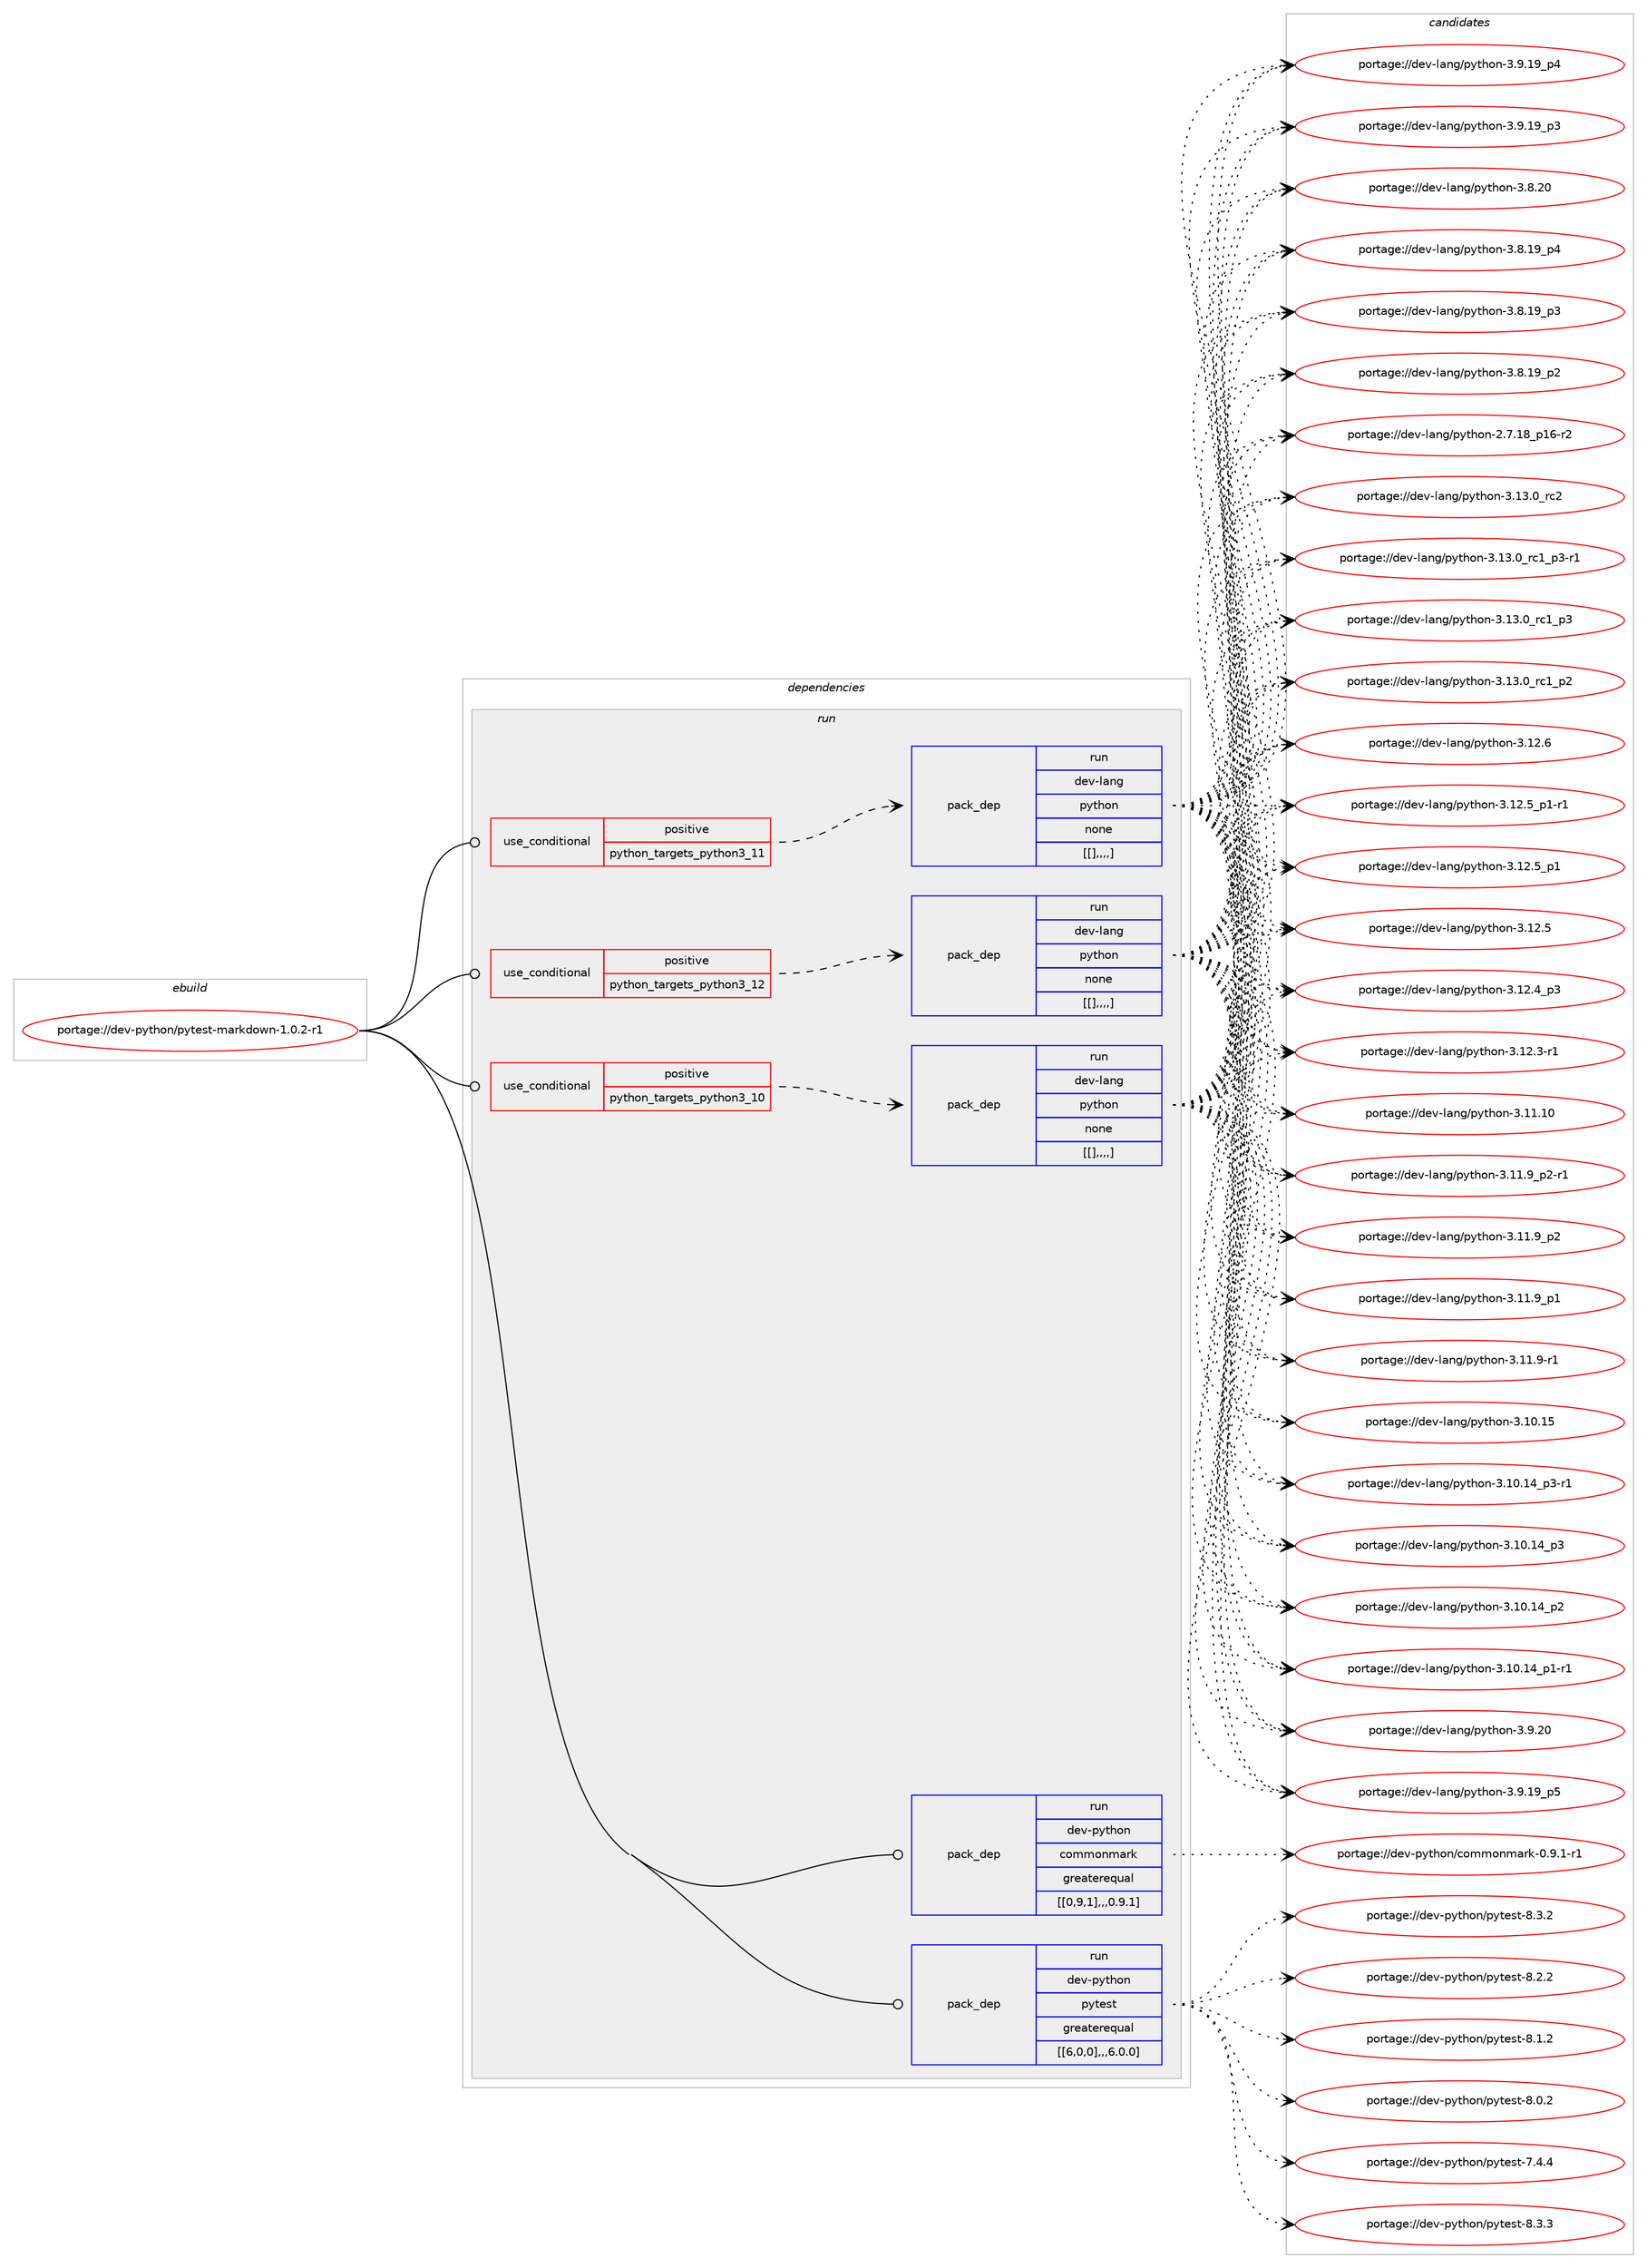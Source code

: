 digraph prolog {

# *************
# Graph options
# *************

newrank=true;
concentrate=true;
compound=true;
graph [rankdir=LR,fontname=Helvetica,fontsize=10,ranksep=1.5];#, ranksep=2.5, nodesep=0.2];
edge  [arrowhead=vee];
node  [fontname=Helvetica,fontsize=10];

# **********
# The ebuild
# **********

subgraph cluster_leftcol {
color=gray;
label=<<i>ebuild</i>>;
id [label="portage://dev-python/pytest-markdown-1.0.2-r1", color=red, width=4, href="../dev-python/pytest-markdown-1.0.2-r1.svg"];
}

# ****************
# The dependencies
# ****************

subgraph cluster_midcol {
color=gray;
label=<<i>dependencies</i>>;
subgraph cluster_compile {
fillcolor="#eeeeee";
style=filled;
label=<<i>compile</i>>;
}
subgraph cluster_compileandrun {
fillcolor="#eeeeee";
style=filled;
label=<<i>compile and run</i>>;
}
subgraph cluster_run {
fillcolor="#eeeeee";
style=filled;
label=<<i>run</i>>;
subgraph cond38909 {
dependency161096 [label=<<TABLE BORDER="0" CELLBORDER="1" CELLSPACING="0" CELLPADDING="4"><TR><TD ROWSPAN="3" CELLPADDING="10">use_conditional</TD></TR><TR><TD>positive</TD></TR><TR><TD>python_targets_python3_10</TD></TR></TABLE>>, shape=none, color=red];
subgraph pack120931 {
dependency161097 [label=<<TABLE BORDER="0" CELLBORDER="1" CELLSPACING="0" CELLPADDING="4" WIDTH="220"><TR><TD ROWSPAN="6" CELLPADDING="30">pack_dep</TD></TR><TR><TD WIDTH="110">run</TD></TR><TR><TD>dev-lang</TD></TR><TR><TD>python</TD></TR><TR><TD>none</TD></TR><TR><TD>[[],,,,]</TD></TR></TABLE>>, shape=none, color=blue];
}
dependency161096:e -> dependency161097:w [weight=20,style="dashed",arrowhead="vee"];
}
id:e -> dependency161096:w [weight=20,style="solid",arrowhead="odot"];
subgraph cond38910 {
dependency161098 [label=<<TABLE BORDER="0" CELLBORDER="1" CELLSPACING="0" CELLPADDING="4"><TR><TD ROWSPAN="3" CELLPADDING="10">use_conditional</TD></TR><TR><TD>positive</TD></TR><TR><TD>python_targets_python3_11</TD></TR></TABLE>>, shape=none, color=red];
subgraph pack120932 {
dependency161099 [label=<<TABLE BORDER="0" CELLBORDER="1" CELLSPACING="0" CELLPADDING="4" WIDTH="220"><TR><TD ROWSPAN="6" CELLPADDING="30">pack_dep</TD></TR><TR><TD WIDTH="110">run</TD></TR><TR><TD>dev-lang</TD></TR><TR><TD>python</TD></TR><TR><TD>none</TD></TR><TR><TD>[[],,,,]</TD></TR></TABLE>>, shape=none, color=blue];
}
dependency161098:e -> dependency161099:w [weight=20,style="dashed",arrowhead="vee"];
}
id:e -> dependency161098:w [weight=20,style="solid",arrowhead="odot"];
subgraph cond38911 {
dependency161100 [label=<<TABLE BORDER="0" CELLBORDER="1" CELLSPACING="0" CELLPADDING="4"><TR><TD ROWSPAN="3" CELLPADDING="10">use_conditional</TD></TR><TR><TD>positive</TD></TR><TR><TD>python_targets_python3_12</TD></TR></TABLE>>, shape=none, color=red];
subgraph pack120933 {
dependency161101 [label=<<TABLE BORDER="0" CELLBORDER="1" CELLSPACING="0" CELLPADDING="4" WIDTH="220"><TR><TD ROWSPAN="6" CELLPADDING="30">pack_dep</TD></TR><TR><TD WIDTH="110">run</TD></TR><TR><TD>dev-lang</TD></TR><TR><TD>python</TD></TR><TR><TD>none</TD></TR><TR><TD>[[],,,,]</TD></TR></TABLE>>, shape=none, color=blue];
}
dependency161100:e -> dependency161101:w [weight=20,style="dashed",arrowhead="vee"];
}
id:e -> dependency161100:w [weight=20,style="solid",arrowhead="odot"];
subgraph pack120934 {
dependency161102 [label=<<TABLE BORDER="0" CELLBORDER="1" CELLSPACING="0" CELLPADDING="4" WIDTH="220"><TR><TD ROWSPAN="6" CELLPADDING="30">pack_dep</TD></TR><TR><TD WIDTH="110">run</TD></TR><TR><TD>dev-python</TD></TR><TR><TD>commonmark</TD></TR><TR><TD>greaterequal</TD></TR><TR><TD>[[0,9,1],,,0.9.1]</TD></TR></TABLE>>, shape=none, color=blue];
}
id:e -> dependency161102:w [weight=20,style="solid",arrowhead="odot"];
subgraph pack120935 {
dependency161103 [label=<<TABLE BORDER="0" CELLBORDER="1" CELLSPACING="0" CELLPADDING="4" WIDTH="220"><TR><TD ROWSPAN="6" CELLPADDING="30">pack_dep</TD></TR><TR><TD WIDTH="110">run</TD></TR><TR><TD>dev-python</TD></TR><TR><TD>pytest</TD></TR><TR><TD>greaterequal</TD></TR><TR><TD>[[6,0,0],,,6.0.0]</TD></TR></TABLE>>, shape=none, color=blue];
}
id:e -> dependency161103:w [weight=20,style="solid",arrowhead="odot"];
}
}

# **************
# The candidates
# **************

subgraph cluster_choices {
rank=same;
color=gray;
label=<<i>candidates</i>>;

subgraph choice120931 {
color=black;
nodesep=1;
choice10010111845108971101034711212111610411111045514649514648951149950 [label="portage://dev-lang/python-3.13.0_rc2", color=red, width=4,href="../dev-lang/python-3.13.0_rc2.svg"];
choice1001011184510897110103471121211161041111104551464951464895114994995112514511449 [label="portage://dev-lang/python-3.13.0_rc1_p3-r1", color=red, width=4,href="../dev-lang/python-3.13.0_rc1_p3-r1.svg"];
choice100101118451089711010347112121116104111110455146495146489511499499511251 [label="portage://dev-lang/python-3.13.0_rc1_p3", color=red, width=4,href="../dev-lang/python-3.13.0_rc1_p3.svg"];
choice100101118451089711010347112121116104111110455146495146489511499499511250 [label="portage://dev-lang/python-3.13.0_rc1_p2", color=red, width=4,href="../dev-lang/python-3.13.0_rc1_p2.svg"];
choice10010111845108971101034711212111610411111045514649504654 [label="portage://dev-lang/python-3.12.6", color=red, width=4,href="../dev-lang/python-3.12.6.svg"];
choice1001011184510897110103471121211161041111104551464950465395112494511449 [label="portage://dev-lang/python-3.12.5_p1-r1", color=red, width=4,href="../dev-lang/python-3.12.5_p1-r1.svg"];
choice100101118451089711010347112121116104111110455146495046539511249 [label="portage://dev-lang/python-3.12.5_p1", color=red, width=4,href="../dev-lang/python-3.12.5_p1.svg"];
choice10010111845108971101034711212111610411111045514649504653 [label="portage://dev-lang/python-3.12.5", color=red, width=4,href="../dev-lang/python-3.12.5.svg"];
choice100101118451089711010347112121116104111110455146495046529511251 [label="portage://dev-lang/python-3.12.4_p3", color=red, width=4,href="../dev-lang/python-3.12.4_p3.svg"];
choice100101118451089711010347112121116104111110455146495046514511449 [label="portage://dev-lang/python-3.12.3-r1", color=red, width=4,href="../dev-lang/python-3.12.3-r1.svg"];
choice1001011184510897110103471121211161041111104551464949464948 [label="portage://dev-lang/python-3.11.10", color=red, width=4,href="../dev-lang/python-3.11.10.svg"];
choice1001011184510897110103471121211161041111104551464949465795112504511449 [label="portage://dev-lang/python-3.11.9_p2-r1", color=red, width=4,href="../dev-lang/python-3.11.9_p2-r1.svg"];
choice100101118451089711010347112121116104111110455146494946579511250 [label="portage://dev-lang/python-3.11.9_p2", color=red, width=4,href="../dev-lang/python-3.11.9_p2.svg"];
choice100101118451089711010347112121116104111110455146494946579511249 [label="portage://dev-lang/python-3.11.9_p1", color=red, width=4,href="../dev-lang/python-3.11.9_p1.svg"];
choice100101118451089711010347112121116104111110455146494946574511449 [label="portage://dev-lang/python-3.11.9-r1", color=red, width=4,href="../dev-lang/python-3.11.9-r1.svg"];
choice1001011184510897110103471121211161041111104551464948464953 [label="portage://dev-lang/python-3.10.15", color=red, width=4,href="../dev-lang/python-3.10.15.svg"];
choice100101118451089711010347112121116104111110455146494846495295112514511449 [label="portage://dev-lang/python-3.10.14_p3-r1", color=red, width=4,href="../dev-lang/python-3.10.14_p3-r1.svg"];
choice10010111845108971101034711212111610411111045514649484649529511251 [label="portage://dev-lang/python-3.10.14_p3", color=red, width=4,href="../dev-lang/python-3.10.14_p3.svg"];
choice10010111845108971101034711212111610411111045514649484649529511250 [label="portage://dev-lang/python-3.10.14_p2", color=red, width=4,href="../dev-lang/python-3.10.14_p2.svg"];
choice100101118451089711010347112121116104111110455146494846495295112494511449 [label="portage://dev-lang/python-3.10.14_p1-r1", color=red, width=4,href="../dev-lang/python-3.10.14_p1-r1.svg"];
choice10010111845108971101034711212111610411111045514657465048 [label="portage://dev-lang/python-3.9.20", color=red, width=4,href="../dev-lang/python-3.9.20.svg"];
choice100101118451089711010347112121116104111110455146574649579511253 [label="portage://dev-lang/python-3.9.19_p5", color=red, width=4,href="../dev-lang/python-3.9.19_p5.svg"];
choice100101118451089711010347112121116104111110455146574649579511252 [label="portage://dev-lang/python-3.9.19_p4", color=red, width=4,href="../dev-lang/python-3.9.19_p4.svg"];
choice100101118451089711010347112121116104111110455146574649579511251 [label="portage://dev-lang/python-3.9.19_p3", color=red, width=4,href="../dev-lang/python-3.9.19_p3.svg"];
choice10010111845108971101034711212111610411111045514656465048 [label="portage://dev-lang/python-3.8.20", color=red, width=4,href="../dev-lang/python-3.8.20.svg"];
choice100101118451089711010347112121116104111110455146564649579511252 [label="portage://dev-lang/python-3.8.19_p4", color=red, width=4,href="../dev-lang/python-3.8.19_p4.svg"];
choice100101118451089711010347112121116104111110455146564649579511251 [label="portage://dev-lang/python-3.8.19_p3", color=red, width=4,href="../dev-lang/python-3.8.19_p3.svg"];
choice100101118451089711010347112121116104111110455146564649579511250 [label="portage://dev-lang/python-3.8.19_p2", color=red, width=4,href="../dev-lang/python-3.8.19_p2.svg"];
choice100101118451089711010347112121116104111110455046554649569511249544511450 [label="portage://dev-lang/python-2.7.18_p16-r2", color=red, width=4,href="../dev-lang/python-2.7.18_p16-r2.svg"];
dependency161097:e -> choice10010111845108971101034711212111610411111045514649514648951149950:w [style=dotted,weight="100"];
dependency161097:e -> choice1001011184510897110103471121211161041111104551464951464895114994995112514511449:w [style=dotted,weight="100"];
dependency161097:e -> choice100101118451089711010347112121116104111110455146495146489511499499511251:w [style=dotted,weight="100"];
dependency161097:e -> choice100101118451089711010347112121116104111110455146495146489511499499511250:w [style=dotted,weight="100"];
dependency161097:e -> choice10010111845108971101034711212111610411111045514649504654:w [style=dotted,weight="100"];
dependency161097:e -> choice1001011184510897110103471121211161041111104551464950465395112494511449:w [style=dotted,weight="100"];
dependency161097:e -> choice100101118451089711010347112121116104111110455146495046539511249:w [style=dotted,weight="100"];
dependency161097:e -> choice10010111845108971101034711212111610411111045514649504653:w [style=dotted,weight="100"];
dependency161097:e -> choice100101118451089711010347112121116104111110455146495046529511251:w [style=dotted,weight="100"];
dependency161097:e -> choice100101118451089711010347112121116104111110455146495046514511449:w [style=dotted,weight="100"];
dependency161097:e -> choice1001011184510897110103471121211161041111104551464949464948:w [style=dotted,weight="100"];
dependency161097:e -> choice1001011184510897110103471121211161041111104551464949465795112504511449:w [style=dotted,weight="100"];
dependency161097:e -> choice100101118451089711010347112121116104111110455146494946579511250:w [style=dotted,weight="100"];
dependency161097:e -> choice100101118451089711010347112121116104111110455146494946579511249:w [style=dotted,weight="100"];
dependency161097:e -> choice100101118451089711010347112121116104111110455146494946574511449:w [style=dotted,weight="100"];
dependency161097:e -> choice1001011184510897110103471121211161041111104551464948464953:w [style=dotted,weight="100"];
dependency161097:e -> choice100101118451089711010347112121116104111110455146494846495295112514511449:w [style=dotted,weight="100"];
dependency161097:e -> choice10010111845108971101034711212111610411111045514649484649529511251:w [style=dotted,weight="100"];
dependency161097:e -> choice10010111845108971101034711212111610411111045514649484649529511250:w [style=dotted,weight="100"];
dependency161097:e -> choice100101118451089711010347112121116104111110455146494846495295112494511449:w [style=dotted,weight="100"];
dependency161097:e -> choice10010111845108971101034711212111610411111045514657465048:w [style=dotted,weight="100"];
dependency161097:e -> choice100101118451089711010347112121116104111110455146574649579511253:w [style=dotted,weight="100"];
dependency161097:e -> choice100101118451089711010347112121116104111110455146574649579511252:w [style=dotted,weight="100"];
dependency161097:e -> choice100101118451089711010347112121116104111110455146574649579511251:w [style=dotted,weight="100"];
dependency161097:e -> choice10010111845108971101034711212111610411111045514656465048:w [style=dotted,weight="100"];
dependency161097:e -> choice100101118451089711010347112121116104111110455146564649579511252:w [style=dotted,weight="100"];
dependency161097:e -> choice100101118451089711010347112121116104111110455146564649579511251:w [style=dotted,weight="100"];
dependency161097:e -> choice100101118451089711010347112121116104111110455146564649579511250:w [style=dotted,weight="100"];
dependency161097:e -> choice100101118451089711010347112121116104111110455046554649569511249544511450:w [style=dotted,weight="100"];
}
subgraph choice120932 {
color=black;
nodesep=1;
choice10010111845108971101034711212111610411111045514649514648951149950 [label="portage://dev-lang/python-3.13.0_rc2", color=red, width=4,href="../dev-lang/python-3.13.0_rc2.svg"];
choice1001011184510897110103471121211161041111104551464951464895114994995112514511449 [label="portage://dev-lang/python-3.13.0_rc1_p3-r1", color=red, width=4,href="../dev-lang/python-3.13.0_rc1_p3-r1.svg"];
choice100101118451089711010347112121116104111110455146495146489511499499511251 [label="portage://dev-lang/python-3.13.0_rc1_p3", color=red, width=4,href="../dev-lang/python-3.13.0_rc1_p3.svg"];
choice100101118451089711010347112121116104111110455146495146489511499499511250 [label="portage://dev-lang/python-3.13.0_rc1_p2", color=red, width=4,href="../dev-lang/python-3.13.0_rc1_p2.svg"];
choice10010111845108971101034711212111610411111045514649504654 [label="portage://dev-lang/python-3.12.6", color=red, width=4,href="../dev-lang/python-3.12.6.svg"];
choice1001011184510897110103471121211161041111104551464950465395112494511449 [label="portage://dev-lang/python-3.12.5_p1-r1", color=red, width=4,href="../dev-lang/python-3.12.5_p1-r1.svg"];
choice100101118451089711010347112121116104111110455146495046539511249 [label="portage://dev-lang/python-3.12.5_p1", color=red, width=4,href="../dev-lang/python-3.12.5_p1.svg"];
choice10010111845108971101034711212111610411111045514649504653 [label="portage://dev-lang/python-3.12.5", color=red, width=4,href="../dev-lang/python-3.12.5.svg"];
choice100101118451089711010347112121116104111110455146495046529511251 [label="portage://dev-lang/python-3.12.4_p3", color=red, width=4,href="../dev-lang/python-3.12.4_p3.svg"];
choice100101118451089711010347112121116104111110455146495046514511449 [label="portage://dev-lang/python-3.12.3-r1", color=red, width=4,href="../dev-lang/python-3.12.3-r1.svg"];
choice1001011184510897110103471121211161041111104551464949464948 [label="portage://dev-lang/python-3.11.10", color=red, width=4,href="../dev-lang/python-3.11.10.svg"];
choice1001011184510897110103471121211161041111104551464949465795112504511449 [label="portage://dev-lang/python-3.11.9_p2-r1", color=red, width=4,href="../dev-lang/python-3.11.9_p2-r1.svg"];
choice100101118451089711010347112121116104111110455146494946579511250 [label="portage://dev-lang/python-3.11.9_p2", color=red, width=4,href="../dev-lang/python-3.11.9_p2.svg"];
choice100101118451089711010347112121116104111110455146494946579511249 [label="portage://dev-lang/python-3.11.9_p1", color=red, width=4,href="../dev-lang/python-3.11.9_p1.svg"];
choice100101118451089711010347112121116104111110455146494946574511449 [label="portage://dev-lang/python-3.11.9-r1", color=red, width=4,href="../dev-lang/python-3.11.9-r1.svg"];
choice1001011184510897110103471121211161041111104551464948464953 [label="portage://dev-lang/python-3.10.15", color=red, width=4,href="../dev-lang/python-3.10.15.svg"];
choice100101118451089711010347112121116104111110455146494846495295112514511449 [label="portage://dev-lang/python-3.10.14_p3-r1", color=red, width=4,href="../dev-lang/python-3.10.14_p3-r1.svg"];
choice10010111845108971101034711212111610411111045514649484649529511251 [label="portage://dev-lang/python-3.10.14_p3", color=red, width=4,href="../dev-lang/python-3.10.14_p3.svg"];
choice10010111845108971101034711212111610411111045514649484649529511250 [label="portage://dev-lang/python-3.10.14_p2", color=red, width=4,href="../dev-lang/python-3.10.14_p2.svg"];
choice100101118451089711010347112121116104111110455146494846495295112494511449 [label="portage://dev-lang/python-3.10.14_p1-r1", color=red, width=4,href="../dev-lang/python-3.10.14_p1-r1.svg"];
choice10010111845108971101034711212111610411111045514657465048 [label="portage://dev-lang/python-3.9.20", color=red, width=4,href="../dev-lang/python-3.9.20.svg"];
choice100101118451089711010347112121116104111110455146574649579511253 [label="portage://dev-lang/python-3.9.19_p5", color=red, width=4,href="../dev-lang/python-3.9.19_p5.svg"];
choice100101118451089711010347112121116104111110455146574649579511252 [label="portage://dev-lang/python-3.9.19_p4", color=red, width=4,href="../dev-lang/python-3.9.19_p4.svg"];
choice100101118451089711010347112121116104111110455146574649579511251 [label="portage://dev-lang/python-3.9.19_p3", color=red, width=4,href="../dev-lang/python-3.9.19_p3.svg"];
choice10010111845108971101034711212111610411111045514656465048 [label="portage://dev-lang/python-3.8.20", color=red, width=4,href="../dev-lang/python-3.8.20.svg"];
choice100101118451089711010347112121116104111110455146564649579511252 [label="portage://dev-lang/python-3.8.19_p4", color=red, width=4,href="../dev-lang/python-3.8.19_p4.svg"];
choice100101118451089711010347112121116104111110455146564649579511251 [label="portage://dev-lang/python-3.8.19_p3", color=red, width=4,href="../dev-lang/python-3.8.19_p3.svg"];
choice100101118451089711010347112121116104111110455146564649579511250 [label="portage://dev-lang/python-3.8.19_p2", color=red, width=4,href="../dev-lang/python-3.8.19_p2.svg"];
choice100101118451089711010347112121116104111110455046554649569511249544511450 [label="portage://dev-lang/python-2.7.18_p16-r2", color=red, width=4,href="../dev-lang/python-2.7.18_p16-r2.svg"];
dependency161099:e -> choice10010111845108971101034711212111610411111045514649514648951149950:w [style=dotted,weight="100"];
dependency161099:e -> choice1001011184510897110103471121211161041111104551464951464895114994995112514511449:w [style=dotted,weight="100"];
dependency161099:e -> choice100101118451089711010347112121116104111110455146495146489511499499511251:w [style=dotted,weight="100"];
dependency161099:e -> choice100101118451089711010347112121116104111110455146495146489511499499511250:w [style=dotted,weight="100"];
dependency161099:e -> choice10010111845108971101034711212111610411111045514649504654:w [style=dotted,weight="100"];
dependency161099:e -> choice1001011184510897110103471121211161041111104551464950465395112494511449:w [style=dotted,weight="100"];
dependency161099:e -> choice100101118451089711010347112121116104111110455146495046539511249:w [style=dotted,weight="100"];
dependency161099:e -> choice10010111845108971101034711212111610411111045514649504653:w [style=dotted,weight="100"];
dependency161099:e -> choice100101118451089711010347112121116104111110455146495046529511251:w [style=dotted,weight="100"];
dependency161099:e -> choice100101118451089711010347112121116104111110455146495046514511449:w [style=dotted,weight="100"];
dependency161099:e -> choice1001011184510897110103471121211161041111104551464949464948:w [style=dotted,weight="100"];
dependency161099:e -> choice1001011184510897110103471121211161041111104551464949465795112504511449:w [style=dotted,weight="100"];
dependency161099:e -> choice100101118451089711010347112121116104111110455146494946579511250:w [style=dotted,weight="100"];
dependency161099:e -> choice100101118451089711010347112121116104111110455146494946579511249:w [style=dotted,weight="100"];
dependency161099:e -> choice100101118451089711010347112121116104111110455146494946574511449:w [style=dotted,weight="100"];
dependency161099:e -> choice1001011184510897110103471121211161041111104551464948464953:w [style=dotted,weight="100"];
dependency161099:e -> choice100101118451089711010347112121116104111110455146494846495295112514511449:w [style=dotted,weight="100"];
dependency161099:e -> choice10010111845108971101034711212111610411111045514649484649529511251:w [style=dotted,weight="100"];
dependency161099:e -> choice10010111845108971101034711212111610411111045514649484649529511250:w [style=dotted,weight="100"];
dependency161099:e -> choice100101118451089711010347112121116104111110455146494846495295112494511449:w [style=dotted,weight="100"];
dependency161099:e -> choice10010111845108971101034711212111610411111045514657465048:w [style=dotted,weight="100"];
dependency161099:e -> choice100101118451089711010347112121116104111110455146574649579511253:w [style=dotted,weight="100"];
dependency161099:e -> choice100101118451089711010347112121116104111110455146574649579511252:w [style=dotted,weight="100"];
dependency161099:e -> choice100101118451089711010347112121116104111110455146574649579511251:w [style=dotted,weight="100"];
dependency161099:e -> choice10010111845108971101034711212111610411111045514656465048:w [style=dotted,weight="100"];
dependency161099:e -> choice100101118451089711010347112121116104111110455146564649579511252:w [style=dotted,weight="100"];
dependency161099:e -> choice100101118451089711010347112121116104111110455146564649579511251:w [style=dotted,weight="100"];
dependency161099:e -> choice100101118451089711010347112121116104111110455146564649579511250:w [style=dotted,weight="100"];
dependency161099:e -> choice100101118451089711010347112121116104111110455046554649569511249544511450:w [style=dotted,weight="100"];
}
subgraph choice120933 {
color=black;
nodesep=1;
choice10010111845108971101034711212111610411111045514649514648951149950 [label="portage://dev-lang/python-3.13.0_rc2", color=red, width=4,href="../dev-lang/python-3.13.0_rc2.svg"];
choice1001011184510897110103471121211161041111104551464951464895114994995112514511449 [label="portage://dev-lang/python-3.13.0_rc1_p3-r1", color=red, width=4,href="../dev-lang/python-3.13.0_rc1_p3-r1.svg"];
choice100101118451089711010347112121116104111110455146495146489511499499511251 [label="portage://dev-lang/python-3.13.0_rc1_p3", color=red, width=4,href="../dev-lang/python-3.13.0_rc1_p3.svg"];
choice100101118451089711010347112121116104111110455146495146489511499499511250 [label="portage://dev-lang/python-3.13.0_rc1_p2", color=red, width=4,href="../dev-lang/python-3.13.0_rc1_p2.svg"];
choice10010111845108971101034711212111610411111045514649504654 [label="portage://dev-lang/python-3.12.6", color=red, width=4,href="../dev-lang/python-3.12.6.svg"];
choice1001011184510897110103471121211161041111104551464950465395112494511449 [label="portage://dev-lang/python-3.12.5_p1-r1", color=red, width=4,href="../dev-lang/python-3.12.5_p1-r1.svg"];
choice100101118451089711010347112121116104111110455146495046539511249 [label="portage://dev-lang/python-3.12.5_p1", color=red, width=4,href="../dev-lang/python-3.12.5_p1.svg"];
choice10010111845108971101034711212111610411111045514649504653 [label="portage://dev-lang/python-3.12.5", color=red, width=4,href="../dev-lang/python-3.12.5.svg"];
choice100101118451089711010347112121116104111110455146495046529511251 [label="portage://dev-lang/python-3.12.4_p3", color=red, width=4,href="../dev-lang/python-3.12.4_p3.svg"];
choice100101118451089711010347112121116104111110455146495046514511449 [label="portage://dev-lang/python-3.12.3-r1", color=red, width=4,href="../dev-lang/python-3.12.3-r1.svg"];
choice1001011184510897110103471121211161041111104551464949464948 [label="portage://dev-lang/python-3.11.10", color=red, width=4,href="../dev-lang/python-3.11.10.svg"];
choice1001011184510897110103471121211161041111104551464949465795112504511449 [label="portage://dev-lang/python-3.11.9_p2-r1", color=red, width=4,href="../dev-lang/python-3.11.9_p2-r1.svg"];
choice100101118451089711010347112121116104111110455146494946579511250 [label="portage://dev-lang/python-3.11.9_p2", color=red, width=4,href="../dev-lang/python-3.11.9_p2.svg"];
choice100101118451089711010347112121116104111110455146494946579511249 [label="portage://dev-lang/python-3.11.9_p1", color=red, width=4,href="../dev-lang/python-3.11.9_p1.svg"];
choice100101118451089711010347112121116104111110455146494946574511449 [label="portage://dev-lang/python-3.11.9-r1", color=red, width=4,href="../dev-lang/python-3.11.9-r1.svg"];
choice1001011184510897110103471121211161041111104551464948464953 [label="portage://dev-lang/python-3.10.15", color=red, width=4,href="../dev-lang/python-3.10.15.svg"];
choice100101118451089711010347112121116104111110455146494846495295112514511449 [label="portage://dev-lang/python-3.10.14_p3-r1", color=red, width=4,href="../dev-lang/python-3.10.14_p3-r1.svg"];
choice10010111845108971101034711212111610411111045514649484649529511251 [label="portage://dev-lang/python-3.10.14_p3", color=red, width=4,href="../dev-lang/python-3.10.14_p3.svg"];
choice10010111845108971101034711212111610411111045514649484649529511250 [label="portage://dev-lang/python-3.10.14_p2", color=red, width=4,href="../dev-lang/python-3.10.14_p2.svg"];
choice100101118451089711010347112121116104111110455146494846495295112494511449 [label="portage://dev-lang/python-3.10.14_p1-r1", color=red, width=4,href="../dev-lang/python-3.10.14_p1-r1.svg"];
choice10010111845108971101034711212111610411111045514657465048 [label="portage://dev-lang/python-3.9.20", color=red, width=4,href="../dev-lang/python-3.9.20.svg"];
choice100101118451089711010347112121116104111110455146574649579511253 [label="portage://dev-lang/python-3.9.19_p5", color=red, width=4,href="../dev-lang/python-3.9.19_p5.svg"];
choice100101118451089711010347112121116104111110455146574649579511252 [label="portage://dev-lang/python-3.9.19_p4", color=red, width=4,href="../dev-lang/python-3.9.19_p4.svg"];
choice100101118451089711010347112121116104111110455146574649579511251 [label="portage://dev-lang/python-3.9.19_p3", color=red, width=4,href="../dev-lang/python-3.9.19_p3.svg"];
choice10010111845108971101034711212111610411111045514656465048 [label="portage://dev-lang/python-3.8.20", color=red, width=4,href="../dev-lang/python-3.8.20.svg"];
choice100101118451089711010347112121116104111110455146564649579511252 [label="portage://dev-lang/python-3.8.19_p4", color=red, width=4,href="../dev-lang/python-3.8.19_p4.svg"];
choice100101118451089711010347112121116104111110455146564649579511251 [label="portage://dev-lang/python-3.8.19_p3", color=red, width=4,href="../dev-lang/python-3.8.19_p3.svg"];
choice100101118451089711010347112121116104111110455146564649579511250 [label="portage://dev-lang/python-3.8.19_p2", color=red, width=4,href="../dev-lang/python-3.8.19_p2.svg"];
choice100101118451089711010347112121116104111110455046554649569511249544511450 [label="portage://dev-lang/python-2.7.18_p16-r2", color=red, width=4,href="../dev-lang/python-2.7.18_p16-r2.svg"];
dependency161101:e -> choice10010111845108971101034711212111610411111045514649514648951149950:w [style=dotted,weight="100"];
dependency161101:e -> choice1001011184510897110103471121211161041111104551464951464895114994995112514511449:w [style=dotted,weight="100"];
dependency161101:e -> choice100101118451089711010347112121116104111110455146495146489511499499511251:w [style=dotted,weight="100"];
dependency161101:e -> choice100101118451089711010347112121116104111110455146495146489511499499511250:w [style=dotted,weight="100"];
dependency161101:e -> choice10010111845108971101034711212111610411111045514649504654:w [style=dotted,weight="100"];
dependency161101:e -> choice1001011184510897110103471121211161041111104551464950465395112494511449:w [style=dotted,weight="100"];
dependency161101:e -> choice100101118451089711010347112121116104111110455146495046539511249:w [style=dotted,weight="100"];
dependency161101:e -> choice10010111845108971101034711212111610411111045514649504653:w [style=dotted,weight="100"];
dependency161101:e -> choice100101118451089711010347112121116104111110455146495046529511251:w [style=dotted,weight="100"];
dependency161101:e -> choice100101118451089711010347112121116104111110455146495046514511449:w [style=dotted,weight="100"];
dependency161101:e -> choice1001011184510897110103471121211161041111104551464949464948:w [style=dotted,weight="100"];
dependency161101:e -> choice1001011184510897110103471121211161041111104551464949465795112504511449:w [style=dotted,weight="100"];
dependency161101:e -> choice100101118451089711010347112121116104111110455146494946579511250:w [style=dotted,weight="100"];
dependency161101:e -> choice100101118451089711010347112121116104111110455146494946579511249:w [style=dotted,weight="100"];
dependency161101:e -> choice100101118451089711010347112121116104111110455146494946574511449:w [style=dotted,weight="100"];
dependency161101:e -> choice1001011184510897110103471121211161041111104551464948464953:w [style=dotted,weight="100"];
dependency161101:e -> choice100101118451089711010347112121116104111110455146494846495295112514511449:w [style=dotted,weight="100"];
dependency161101:e -> choice10010111845108971101034711212111610411111045514649484649529511251:w [style=dotted,weight="100"];
dependency161101:e -> choice10010111845108971101034711212111610411111045514649484649529511250:w [style=dotted,weight="100"];
dependency161101:e -> choice100101118451089711010347112121116104111110455146494846495295112494511449:w [style=dotted,weight="100"];
dependency161101:e -> choice10010111845108971101034711212111610411111045514657465048:w [style=dotted,weight="100"];
dependency161101:e -> choice100101118451089711010347112121116104111110455146574649579511253:w [style=dotted,weight="100"];
dependency161101:e -> choice100101118451089711010347112121116104111110455146574649579511252:w [style=dotted,weight="100"];
dependency161101:e -> choice100101118451089711010347112121116104111110455146574649579511251:w [style=dotted,weight="100"];
dependency161101:e -> choice10010111845108971101034711212111610411111045514656465048:w [style=dotted,weight="100"];
dependency161101:e -> choice100101118451089711010347112121116104111110455146564649579511252:w [style=dotted,weight="100"];
dependency161101:e -> choice100101118451089711010347112121116104111110455146564649579511251:w [style=dotted,weight="100"];
dependency161101:e -> choice100101118451089711010347112121116104111110455146564649579511250:w [style=dotted,weight="100"];
dependency161101:e -> choice100101118451089711010347112121116104111110455046554649569511249544511450:w [style=dotted,weight="100"];
}
subgraph choice120934 {
color=black;
nodesep=1;
choice100101118451121211161041111104799111109109111110109971141074548465746494511449 [label="portage://dev-python/commonmark-0.9.1-r1", color=red, width=4,href="../dev-python/commonmark-0.9.1-r1.svg"];
dependency161102:e -> choice100101118451121211161041111104799111109109111110109971141074548465746494511449:w [style=dotted,weight="100"];
}
subgraph choice120935 {
color=black;
nodesep=1;
choice1001011184511212111610411111047112121116101115116455646514651 [label="portage://dev-python/pytest-8.3.3", color=red, width=4,href="../dev-python/pytest-8.3.3.svg"];
choice1001011184511212111610411111047112121116101115116455646514650 [label="portage://dev-python/pytest-8.3.2", color=red, width=4,href="../dev-python/pytest-8.3.2.svg"];
choice1001011184511212111610411111047112121116101115116455646504650 [label="portage://dev-python/pytest-8.2.2", color=red, width=4,href="../dev-python/pytest-8.2.2.svg"];
choice1001011184511212111610411111047112121116101115116455646494650 [label="portage://dev-python/pytest-8.1.2", color=red, width=4,href="../dev-python/pytest-8.1.2.svg"];
choice1001011184511212111610411111047112121116101115116455646484650 [label="portage://dev-python/pytest-8.0.2", color=red, width=4,href="../dev-python/pytest-8.0.2.svg"];
choice1001011184511212111610411111047112121116101115116455546524652 [label="portage://dev-python/pytest-7.4.4", color=red, width=4,href="../dev-python/pytest-7.4.4.svg"];
dependency161103:e -> choice1001011184511212111610411111047112121116101115116455646514651:w [style=dotted,weight="100"];
dependency161103:e -> choice1001011184511212111610411111047112121116101115116455646514650:w [style=dotted,weight="100"];
dependency161103:e -> choice1001011184511212111610411111047112121116101115116455646504650:w [style=dotted,weight="100"];
dependency161103:e -> choice1001011184511212111610411111047112121116101115116455646494650:w [style=dotted,weight="100"];
dependency161103:e -> choice1001011184511212111610411111047112121116101115116455646484650:w [style=dotted,weight="100"];
dependency161103:e -> choice1001011184511212111610411111047112121116101115116455546524652:w [style=dotted,weight="100"];
}
}

}
